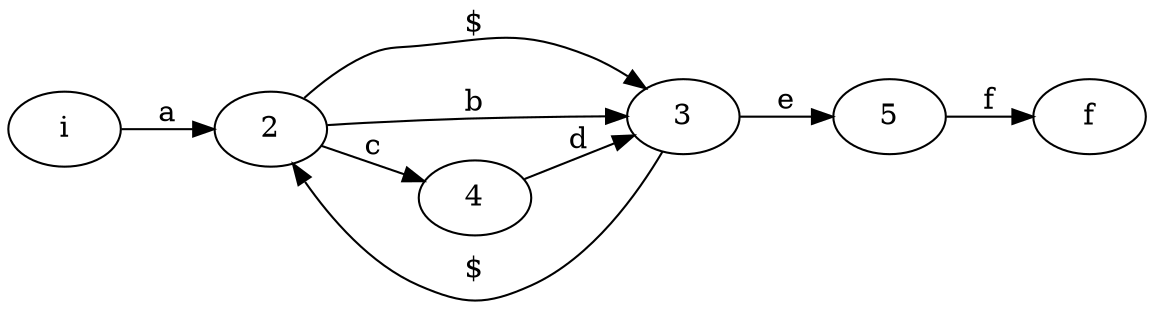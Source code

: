 digraph G {
rankdir="LR"
0 [label="i"]
1 [label="f"]
0 -> 2 [label="a"]
2 -> 3 [label="$"]
2 -> 3 [label="b"]
2 -> 4 [label="c"]
3 -> 2 [label="$"]
3 -> 5 [label="e"]
4 -> 3 [label="d"]
5 -> 1 [label="f"]
}